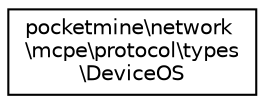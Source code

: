 digraph "Graphical Class Hierarchy"
{
 // INTERACTIVE_SVG=YES
 // LATEX_PDF_SIZE
  edge [fontname="Helvetica",fontsize="10",labelfontname="Helvetica",labelfontsize="10"];
  node [fontname="Helvetica",fontsize="10",shape=record];
  rankdir="LR";
  Node0 [label="pocketmine\\network\l\\mcpe\\protocol\\types\l\\DeviceOS",height=0.2,width=0.4,color="black", fillcolor="white", style="filled",URL="$df/da5/classpocketmine_1_1network_1_1mcpe_1_1protocol_1_1types_1_1_device_o_s.html",tooltip=" "];
}
